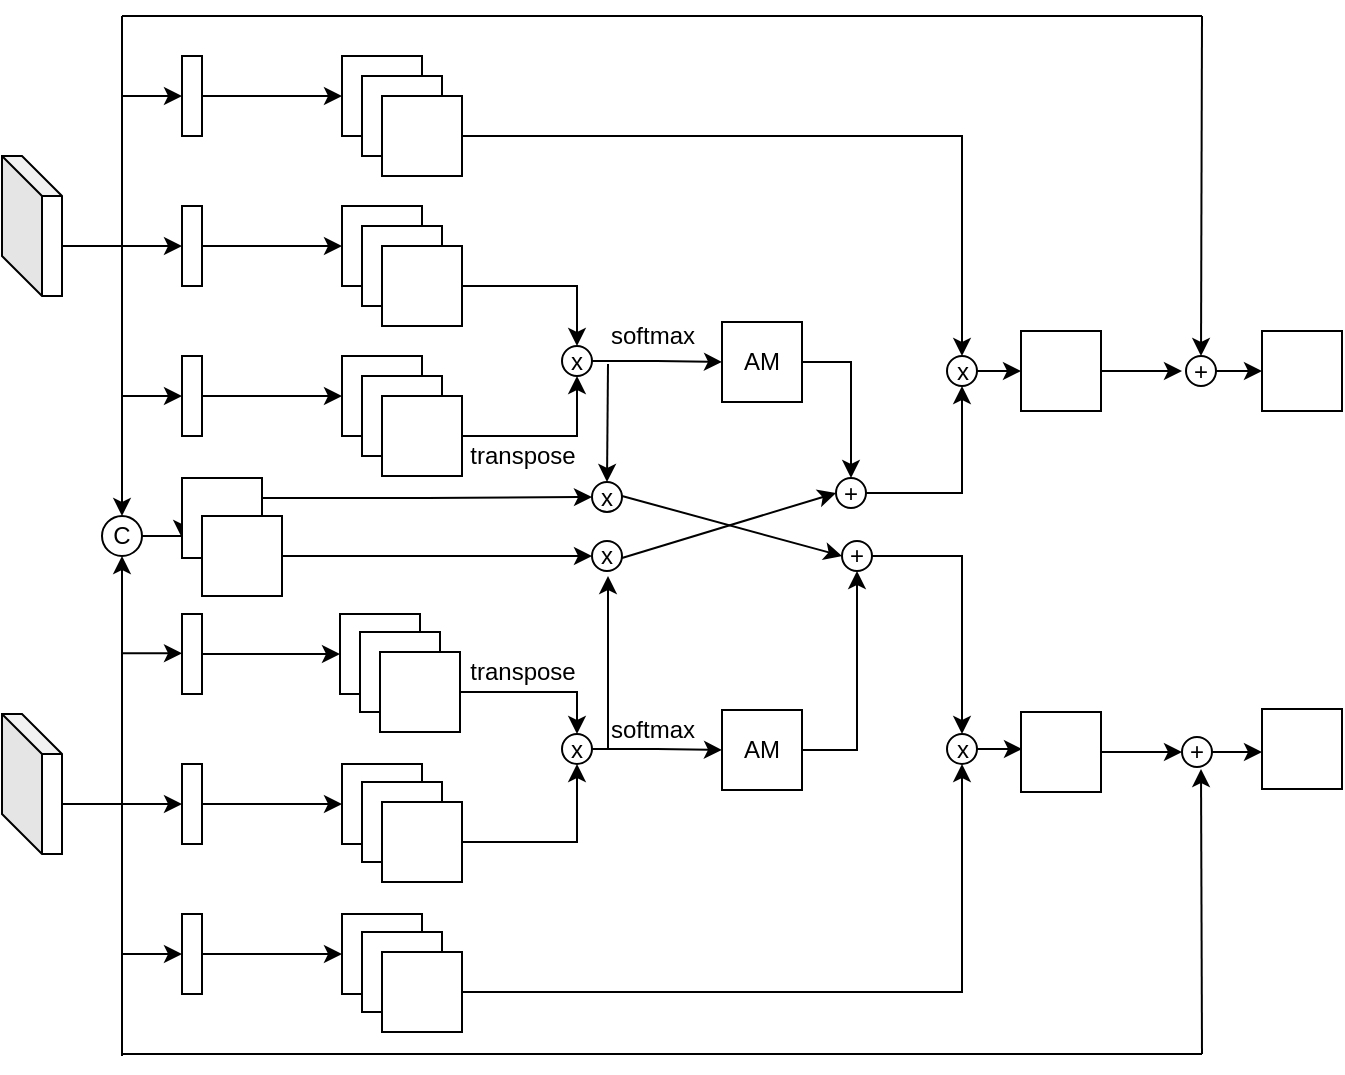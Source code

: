 <mxfile version="14.9.1" type="github">
  <diagram id="Hg29x2jKguc3GUBoEkOg" name="Page-1">
    <mxGraphModel dx="902" dy="600" grid="1" gridSize="10" guides="1" tooltips="1" connect="1" arrows="1" fold="1" page="1" pageScale="1" pageWidth="827" pageHeight="1169" math="0" shadow="0">
      <root>
        <mxCell id="0" />
        <mxCell id="1" parent="0" />
        <mxCell id="86h3Sp3e8O8lxsLSVH4I-10" style="edgeStyle=orthogonalEdgeStyle;rounded=0;orthogonalLoop=1;jettySize=auto;html=1;exitX=0;exitY=0;exitDx=30;exitDy=45;exitPerimeter=0;" edge="1" parent="1" source="86h3Sp3e8O8lxsLSVH4I-1">
          <mxGeometry relative="1" as="geometry">
            <mxPoint x="170" y="135" as="targetPoint" />
          </mxGeometry>
        </mxCell>
        <mxCell id="86h3Sp3e8O8lxsLSVH4I-1" value="" style="shape=cube;whiteSpace=wrap;html=1;boundedLbl=1;backgroundOutline=1;darkOpacity=0.05;darkOpacity2=0.1;" vertex="1" parent="1">
          <mxGeometry x="80" y="90" width="30" height="70" as="geometry" />
        </mxCell>
        <mxCell id="86h3Sp3e8O8lxsLSVH4I-9" style="edgeStyle=orthogonalEdgeStyle;rounded=0;orthogonalLoop=1;jettySize=auto;html=1;exitX=0;exitY=0;exitDx=30;exitDy=45;exitPerimeter=0;entryX=0;entryY=0.5;entryDx=0;entryDy=0;" edge="1" parent="1" source="86h3Sp3e8O8lxsLSVH4I-2">
          <mxGeometry relative="1" as="geometry">
            <mxPoint x="170" y="414.0" as="targetPoint" />
          </mxGeometry>
        </mxCell>
        <mxCell id="86h3Sp3e8O8lxsLSVH4I-2" value="" style="shape=cube;whiteSpace=wrap;html=1;boundedLbl=1;backgroundOutline=1;darkOpacity=0.05;darkOpacity2=0.1;" vertex="1" parent="1">
          <mxGeometry x="80" y="369" width="30" height="70" as="geometry" />
        </mxCell>
        <mxCell id="86h3Sp3e8O8lxsLSVH4I-12" value="" style="endArrow=classic;html=1;" edge="1" parent="1" target="86h3Sp3e8O8lxsLSVH4I-20">
          <mxGeometry width="50" height="50" relative="1" as="geometry">
            <mxPoint x="140" y="60" as="sourcePoint" />
            <mxPoint x="170" y="60" as="targetPoint" />
          </mxGeometry>
        </mxCell>
        <mxCell id="86h3Sp3e8O8lxsLSVH4I-13" value="" style="endArrow=classic;html=1;entryX=0;entryY=0.5;entryDx=0;entryDy=0;" edge="1" parent="1">
          <mxGeometry width="50" height="50" relative="1" as="geometry">
            <mxPoint x="140" y="489" as="sourcePoint" />
            <mxPoint x="170" y="489.0" as="targetPoint" />
          </mxGeometry>
        </mxCell>
        <mxCell id="86h3Sp3e8O8lxsLSVH4I-14" value="" style="endArrow=classic;html=1;entryX=0;entryY=0.5;entryDx=0;entryDy=0;" edge="1" parent="1">
          <mxGeometry width="50" height="50" relative="1" as="geometry">
            <mxPoint x="140" y="210" as="sourcePoint" />
            <mxPoint x="170" y="210.0" as="targetPoint" />
          </mxGeometry>
        </mxCell>
        <mxCell id="86h3Sp3e8O8lxsLSVH4I-15" value="" style="endArrow=classic;html=1;entryX=0;entryY=0.5;entryDx=0;entryDy=0;" edge="1" parent="1">
          <mxGeometry width="50" height="50" relative="1" as="geometry">
            <mxPoint x="140" y="338.66" as="sourcePoint" />
            <mxPoint x="170" y="338.66" as="targetPoint" />
          </mxGeometry>
        </mxCell>
        <mxCell id="86h3Sp3e8O8lxsLSVH4I-16" value="" style="endArrow=classic;html=1;" edge="1" parent="1">
          <mxGeometry width="50" height="50" relative="1" as="geometry">
            <mxPoint x="140" y="20" as="sourcePoint" />
            <mxPoint x="140" y="270" as="targetPoint" />
          </mxGeometry>
        </mxCell>
        <mxCell id="86h3Sp3e8O8lxsLSVH4I-17" value="" style="endArrow=classic;html=1;" edge="1" parent="1">
          <mxGeometry width="50" height="50" relative="1" as="geometry">
            <mxPoint x="140" y="540" as="sourcePoint" />
            <mxPoint x="140" y="290" as="targetPoint" />
          </mxGeometry>
        </mxCell>
        <mxCell id="86h3Sp3e8O8lxsLSVH4I-87" style="edgeStyle=orthogonalEdgeStyle;rounded=0;orthogonalLoop=1;jettySize=auto;html=1;exitX=1;exitY=0.5;exitDx=0;exitDy=0;entryX=0;entryY=0.75;entryDx=0;entryDy=0;" edge="1" parent="1" source="86h3Sp3e8O8lxsLSVH4I-18" target="86h3Sp3e8O8lxsLSVH4I-69">
          <mxGeometry relative="1" as="geometry" />
        </mxCell>
        <mxCell id="86h3Sp3e8O8lxsLSVH4I-18" value="C" style="ellipse;whiteSpace=wrap;html=1;aspect=fixed;" vertex="1" parent="1">
          <mxGeometry x="130" y="270" width="20" height="20" as="geometry" />
        </mxCell>
        <mxCell id="86h3Sp3e8O8lxsLSVH4I-67" style="edgeStyle=orthogonalEdgeStyle;rounded=0;orthogonalLoop=1;jettySize=auto;html=1;exitX=1;exitY=0.5;exitDx=0;exitDy=0;entryX=0;entryY=0.5;entryDx=0;entryDy=0;" edge="1" parent="1" source="86h3Sp3e8O8lxsLSVH4I-19" target="86h3Sp3e8O8lxsLSVH4I-63">
          <mxGeometry relative="1" as="geometry" />
        </mxCell>
        <mxCell id="86h3Sp3e8O8lxsLSVH4I-19" value="x" style="ellipse;whiteSpace=wrap;html=1;aspect=fixed;" vertex="1" parent="1">
          <mxGeometry x="360" y="185" width="15" height="15" as="geometry" />
        </mxCell>
        <mxCell id="86h3Sp3e8O8lxsLSVH4I-31" style="edgeStyle=orthogonalEdgeStyle;rounded=0;orthogonalLoop=1;jettySize=auto;html=1;exitX=1;exitY=0.5;exitDx=0;exitDy=0;entryX=0;entryY=0.5;entryDx=0;entryDy=0;" edge="1" parent="1" source="86h3Sp3e8O8lxsLSVH4I-20" target="86h3Sp3e8O8lxsLSVH4I-27">
          <mxGeometry relative="1" as="geometry" />
        </mxCell>
        <mxCell id="86h3Sp3e8O8lxsLSVH4I-20" value="" style="rounded=0;whiteSpace=wrap;html=1;" vertex="1" parent="1">
          <mxGeometry x="170" y="40" width="10" height="40" as="geometry" />
        </mxCell>
        <mxCell id="86h3Sp3e8O8lxsLSVH4I-39" style="edgeStyle=orthogonalEdgeStyle;rounded=0;orthogonalLoop=1;jettySize=auto;html=1;exitX=1;exitY=0.5;exitDx=0;exitDy=0;entryX=0;entryY=0.5;entryDx=0;entryDy=0;" edge="1" parent="1" source="86h3Sp3e8O8lxsLSVH4I-22" target="86h3Sp3e8O8lxsLSVH4I-32">
          <mxGeometry relative="1" as="geometry" />
        </mxCell>
        <mxCell id="86h3Sp3e8O8lxsLSVH4I-22" value="" style="rounded=0;whiteSpace=wrap;html=1;" vertex="1" parent="1">
          <mxGeometry x="170" y="115" width="10" height="40" as="geometry" />
        </mxCell>
        <mxCell id="86h3Sp3e8O8lxsLSVH4I-38" style="edgeStyle=orthogonalEdgeStyle;rounded=0;orthogonalLoop=1;jettySize=auto;html=1;exitX=1;exitY=0.5;exitDx=0;exitDy=0;entryX=0;entryY=0.5;entryDx=0;entryDy=0;" edge="1" parent="1" source="86h3Sp3e8O8lxsLSVH4I-23" target="86h3Sp3e8O8lxsLSVH4I-35">
          <mxGeometry relative="1" as="geometry" />
        </mxCell>
        <mxCell id="86h3Sp3e8O8lxsLSVH4I-23" value="" style="rounded=0;whiteSpace=wrap;html=1;" vertex="1" parent="1">
          <mxGeometry x="170" y="190" width="10" height="40" as="geometry" />
        </mxCell>
        <mxCell id="86h3Sp3e8O8lxsLSVH4I-53" style="edgeStyle=orthogonalEdgeStyle;rounded=0;orthogonalLoop=1;jettySize=auto;html=1;exitX=1;exitY=0.5;exitDx=0;exitDy=0;entryX=0;entryY=0.5;entryDx=0;entryDy=0;" edge="1" parent="1" source="86h3Sp3e8O8lxsLSVH4I-24" target="86h3Sp3e8O8lxsLSVH4I-43">
          <mxGeometry relative="1" as="geometry" />
        </mxCell>
        <mxCell id="86h3Sp3e8O8lxsLSVH4I-24" value="" style="rounded=0;whiteSpace=wrap;html=1;" vertex="1" parent="1">
          <mxGeometry x="170" y="319" width="10" height="40" as="geometry" />
        </mxCell>
        <mxCell id="86h3Sp3e8O8lxsLSVH4I-54" style="edgeStyle=orthogonalEdgeStyle;rounded=0;orthogonalLoop=1;jettySize=auto;html=1;exitX=1;exitY=0.5;exitDx=0;exitDy=0;entryX=0;entryY=0.5;entryDx=0;entryDy=0;" edge="1" parent="1" source="86h3Sp3e8O8lxsLSVH4I-25" target="86h3Sp3e8O8lxsLSVH4I-46">
          <mxGeometry relative="1" as="geometry" />
        </mxCell>
        <mxCell id="86h3Sp3e8O8lxsLSVH4I-25" value="" style="rounded=0;whiteSpace=wrap;html=1;" vertex="1" parent="1">
          <mxGeometry x="170" y="394" width="10" height="40" as="geometry" />
        </mxCell>
        <mxCell id="86h3Sp3e8O8lxsLSVH4I-55" style="edgeStyle=orthogonalEdgeStyle;rounded=0;orthogonalLoop=1;jettySize=auto;html=1;exitX=1;exitY=0.5;exitDx=0;exitDy=0;entryX=0;entryY=0.5;entryDx=0;entryDy=0;" edge="1" parent="1" source="86h3Sp3e8O8lxsLSVH4I-26" target="86h3Sp3e8O8lxsLSVH4I-49">
          <mxGeometry relative="1" as="geometry" />
        </mxCell>
        <mxCell id="86h3Sp3e8O8lxsLSVH4I-26" value="" style="rounded=0;whiteSpace=wrap;html=1;" vertex="1" parent="1">
          <mxGeometry x="170" y="469" width="10" height="40" as="geometry" />
        </mxCell>
        <mxCell id="86h3Sp3e8O8lxsLSVH4I-27" value="" style="whiteSpace=wrap;html=1;aspect=fixed;" vertex="1" parent="1">
          <mxGeometry x="250" y="40" width="40" height="40" as="geometry" />
        </mxCell>
        <mxCell id="86h3Sp3e8O8lxsLSVH4I-29" value="" style="whiteSpace=wrap;html=1;aspect=fixed;" vertex="1" parent="1">
          <mxGeometry x="260" y="50" width="40" height="40" as="geometry" />
        </mxCell>
        <mxCell id="86h3Sp3e8O8lxsLSVH4I-78" style="edgeStyle=orthogonalEdgeStyle;rounded=0;orthogonalLoop=1;jettySize=auto;html=1;exitX=1;exitY=0.5;exitDx=0;exitDy=0;entryX=0.5;entryY=0;entryDx=0;entryDy=0;" edge="1" parent="1" source="86h3Sp3e8O8lxsLSVH4I-30" target="86h3Sp3e8O8lxsLSVH4I-76">
          <mxGeometry relative="1" as="geometry">
            <mxPoint x="460" y="110" as="targetPoint" />
          </mxGeometry>
        </mxCell>
        <mxCell id="86h3Sp3e8O8lxsLSVH4I-30" value="" style="whiteSpace=wrap;html=1;aspect=fixed;" vertex="1" parent="1">
          <mxGeometry x="270" y="60" width="40" height="40" as="geometry" />
        </mxCell>
        <mxCell id="86h3Sp3e8O8lxsLSVH4I-32" value="" style="whiteSpace=wrap;html=1;aspect=fixed;" vertex="1" parent="1">
          <mxGeometry x="250" y="115" width="40" height="40" as="geometry" />
        </mxCell>
        <mxCell id="86h3Sp3e8O8lxsLSVH4I-33" value="" style="whiteSpace=wrap;html=1;aspect=fixed;" vertex="1" parent="1">
          <mxGeometry x="260" y="125" width="40" height="40" as="geometry" />
        </mxCell>
        <mxCell id="86h3Sp3e8O8lxsLSVH4I-41" style="edgeStyle=orthogonalEdgeStyle;rounded=0;orthogonalLoop=1;jettySize=auto;html=1;exitX=1;exitY=0.5;exitDx=0;exitDy=0;entryX=0.5;entryY=0;entryDx=0;entryDy=0;" edge="1" parent="1" source="86h3Sp3e8O8lxsLSVH4I-34" target="86h3Sp3e8O8lxsLSVH4I-19">
          <mxGeometry relative="1" as="geometry" />
        </mxCell>
        <mxCell id="86h3Sp3e8O8lxsLSVH4I-34" value="" style="whiteSpace=wrap;html=1;aspect=fixed;" vertex="1" parent="1">
          <mxGeometry x="270" y="135" width="40" height="40" as="geometry" />
        </mxCell>
        <mxCell id="86h3Sp3e8O8lxsLSVH4I-35" value="" style="whiteSpace=wrap;html=1;aspect=fixed;" vertex="1" parent="1">
          <mxGeometry x="250" y="190" width="40" height="40" as="geometry" />
        </mxCell>
        <mxCell id="86h3Sp3e8O8lxsLSVH4I-36" value="" style="whiteSpace=wrap;html=1;aspect=fixed;" vertex="1" parent="1">
          <mxGeometry x="260" y="200" width="40" height="40" as="geometry" />
        </mxCell>
        <mxCell id="86h3Sp3e8O8lxsLSVH4I-42" style="edgeStyle=orthogonalEdgeStyle;rounded=0;orthogonalLoop=1;jettySize=auto;html=1;exitX=1;exitY=0.5;exitDx=0;exitDy=0;entryX=0.5;entryY=1;entryDx=0;entryDy=0;" edge="1" parent="1" source="86h3Sp3e8O8lxsLSVH4I-37" target="86h3Sp3e8O8lxsLSVH4I-19">
          <mxGeometry relative="1" as="geometry" />
        </mxCell>
        <mxCell id="86h3Sp3e8O8lxsLSVH4I-37" value="" style="whiteSpace=wrap;html=1;aspect=fixed;" vertex="1" parent="1">
          <mxGeometry x="270" y="210" width="40" height="40" as="geometry" />
        </mxCell>
        <mxCell id="86h3Sp3e8O8lxsLSVH4I-43" value="" style="whiteSpace=wrap;html=1;aspect=fixed;" vertex="1" parent="1">
          <mxGeometry x="249" y="319" width="40" height="40" as="geometry" />
        </mxCell>
        <mxCell id="86h3Sp3e8O8lxsLSVH4I-44" value="" style="whiteSpace=wrap;html=1;aspect=fixed;" vertex="1" parent="1">
          <mxGeometry x="259" y="328" width="40" height="40" as="geometry" />
        </mxCell>
        <mxCell id="86h3Sp3e8O8lxsLSVH4I-57" style="edgeStyle=orthogonalEdgeStyle;rounded=0;orthogonalLoop=1;jettySize=auto;html=1;exitX=1;exitY=0.5;exitDx=0;exitDy=0;entryX=0.5;entryY=0;entryDx=0;entryDy=0;" edge="1" parent="1" source="86h3Sp3e8O8lxsLSVH4I-45" target="86h3Sp3e8O8lxsLSVH4I-56">
          <mxGeometry relative="1" as="geometry" />
        </mxCell>
        <mxCell id="86h3Sp3e8O8lxsLSVH4I-45" value="" style="whiteSpace=wrap;html=1;aspect=fixed;" vertex="1" parent="1">
          <mxGeometry x="269" y="338" width="40" height="40" as="geometry" />
        </mxCell>
        <mxCell id="86h3Sp3e8O8lxsLSVH4I-46" value="" style="whiteSpace=wrap;html=1;aspect=fixed;" vertex="1" parent="1">
          <mxGeometry x="250" y="394" width="40" height="40" as="geometry" />
        </mxCell>
        <mxCell id="86h3Sp3e8O8lxsLSVH4I-47" value="" style="whiteSpace=wrap;html=1;aspect=fixed;" vertex="1" parent="1">
          <mxGeometry x="260" y="403" width="40" height="40" as="geometry" />
        </mxCell>
        <mxCell id="86h3Sp3e8O8lxsLSVH4I-58" style="edgeStyle=orthogonalEdgeStyle;rounded=0;orthogonalLoop=1;jettySize=auto;html=1;exitX=1;exitY=0.5;exitDx=0;exitDy=0;entryX=0.5;entryY=1;entryDx=0;entryDy=0;" edge="1" parent="1" source="86h3Sp3e8O8lxsLSVH4I-48" target="86h3Sp3e8O8lxsLSVH4I-56">
          <mxGeometry relative="1" as="geometry" />
        </mxCell>
        <mxCell id="86h3Sp3e8O8lxsLSVH4I-48" value="" style="whiteSpace=wrap;html=1;aspect=fixed;" vertex="1" parent="1">
          <mxGeometry x="270" y="413" width="40" height="40" as="geometry" />
        </mxCell>
        <mxCell id="86h3Sp3e8O8lxsLSVH4I-49" value="" style="whiteSpace=wrap;html=1;aspect=fixed;" vertex="1" parent="1">
          <mxGeometry x="250" y="469" width="40" height="40" as="geometry" />
        </mxCell>
        <mxCell id="86h3Sp3e8O8lxsLSVH4I-50" value="" style="whiteSpace=wrap;html=1;aspect=fixed;" vertex="1" parent="1">
          <mxGeometry x="260" y="478" width="40" height="40" as="geometry" />
        </mxCell>
        <mxCell id="86h3Sp3e8O8lxsLSVH4I-103" style="edgeStyle=orthogonalEdgeStyle;rounded=0;orthogonalLoop=1;jettySize=auto;html=1;exitX=1;exitY=0.5;exitDx=0;exitDy=0;entryX=0.5;entryY=1;entryDx=0;entryDy=0;" edge="1" parent="1" source="86h3Sp3e8O8lxsLSVH4I-51" target="86h3Sp3e8O8lxsLSVH4I-102">
          <mxGeometry relative="1" as="geometry" />
        </mxCell>
        <mxCell id="86h3Sp3e8O8lxsLSVH4I-51" value="" style="whiteSpace=wrap;html=1;aspect=fixed;" vertex="1" parent="1">
          <mxGeometry x="270" y="488" width="40" height="40" as="geometry" />
        </mxCell>
        <mxCell id="86h3Sp3e8O8lxsLSVH4I-68" style="edgeStyle=orthogonalEdgeStyle;rounded=0;orthogonalLoop=1;jettySize=auto;html=1;exitX=1;exitY=0.5;exitDx=0;exitDy=0;entryX=0;entryY=0.5;entryDx=0;entryDy=0;" edge="1" parent="1" source="86h3Sp3e8O8lxsLSVH4I-56" target="86h3Sp3e8O8lxsLSVH4I-65">
          <mxGeometry relative="1" as="geometry" />
        </mxCell>
        <mxCell id="86h3Sp3e8O8lxsLSVH4I-56" value="x" style="ellipse;whiteSpace=wrap;html=1;aspect=fixed;" vertex="1" parent="1">
          <mxGeometry x="360" y="379" width="15" height="15" as="geometry" />
        </mxCell>
        <mxCell id="86h3Sp3e8O8lxsLSVH4I-59" value="transpose" style="text;html=1;resizable=0;autosize=1;align=center;verticalAlign=middle;points=[];fillColor=none;strokeColor=none;rounded=0;" vertex="1" parent="1">
          <mxGeometry x="305" y="230" width="70" height="20" as="geometry" />
        </mxCell>
        <mxCell id="86h3Sp3e8O8lxsLSVH4I-60" value="transpose" style="text;html=1;resizable=0;autosize=1;align=center;verticalAlign=middle;points=[];fillColor=none;strokeColor=none;rounded=0;" vertex="1" parent="1">
          <mxGeometry x="305" y="338" width="70" height="20" as="geometry" />
        </mxCell>
        <mxCell id="86h3Sp3e8O8lxsLSVH4I-62" value="softmax" style="text;html=1;resizable=0;autosize=1;align=center;verticalAlign=middle;points=[];fillColor=none;strokeColor=none;rounded=0;" vertex="1" parent="1">
          <mxGeometry x="375" y="170" width="60" height="20" as="geometry" />
        </mxCell>
        <mxCell id="86h3Sp3e8O8lxsLSVH4I-96" style="edgeStyle=orthogonalEdgeStyle;rounded=0;orthogonalLoop=1;jettySize=auto;html=1;exitX=1;exitY=0.5;exitDx=0;exitDy=0;entryX=0.5;entryY=0;entryDx=0;entryDy=0;" edge="1" parent="1" source="86h3Sp3e8O8lxsLSVH4I-63" target="86h3Sp3e8O8lxsLSVH4I-91">
          <mxGeometry relative="1" as="geometry" />
        </mxCell>
        <mxCell id="86h3Sp3e8O8lxsLSVH4I-63" value="AM" style="whiteSpace=wrap;html=1;aspect=fixed;" vertex="1" parent="1">
          <mxGeometry x="440" y="173" width="40" height="40" as="geometry" />
        </mxCell>
        <mxCell id="86h3Sp3e8O8lxsLSVH4I-98" style="edgeStyle=orthogonalEdgeStyle;rounded=0;orthogonalLoop=1;jettySize=auto;html=1;exitX=1;exitY=0.5;exitDx=0;exitDy=0;entryX=0.5;entryY=1;entryDx=0;entryDy=0;" edge="1" parent="1" source="86h3Sp3e8O8lxsLSVH4I-65" target="86h3Sp3e8O8lxsLSVH4I-97">
          <mxGeometry relative="1" as="geometry" />
        </mxCell>
        <mxCell id="86h3Sp3e8O8lxsLSVH4I-65" value="AM" style="whiteSpace=wrap;html=1;aspect=fixed;" vertex="1" parent="1">
          <mxGeometry x="440" y="367" width="40" height="40" as="geometry" />
        </mxCell>
        <mxCell id="86h3Sp3e8O8lxsLSVH4I-66" value="softmax" style="text;html=1;resizable=0;autosize=1;align=center;verticalAlign=middle;points=[];fillColor=none;strokeColor=none;rounded=0;" vertex="1" parent="1">
          <mxGeometry x="375" y="367" width="60" height="20" as="geometry" />
        </mxCell>
        <mxCell id="86h3Sp3e8O8lxsLSVH4I-88" style="edgeStyle=orthogonalEdgeStyle;rounded=0;orthogonalLoop=1;jettySize=auto;html=1;exitX=1;exitY=0.25;exitDx=0;exitDy=0;entryX=0;entryY=0.5;entryDx=0;entryDy=0;" edge="1" parent="1" source="86h3Sp3e8O8lxsLSVH4I-69" target="86h3Sp3e8O8lxsLSVH4I-84">
          <mxGeometry relative="1" as="geometry">
            <mxPoint x="370" y="260.833" as="targetPoint" />
          </mxGeometry>
        </mxCell>
        <mxCell id="86h3Sp3e8O8lxsLSVH4I-69" value="" style="whiteSpace=wrap;html=1;aspect=fixed;" vertex="1" parent="1">
          <mxGeometry x="170" y="251" width="40" height="40" as="geometry" />
        </mxCell>
        <mxCell id="86h3Sp3e8O8lxsLSVH4I-79" style="edgeStyle=orthogonalEdgeStyle;rounded=0;orthogonalLoop=1;jettySize=auto;html=1;exitX=1;exitY=0.5;exitDx=0;exitDy=0;" edge="1" parent="1" source="86h3Sp3e8O8lxsLSVH4I-71" target="86h3Sp3e8O8lxsLSVH4I-72">
          <mxGeometry relative="1" as="geometry" />
        </mxCell>
        <mxCell id="86h3Sp3e8O8lxsLSVH4I-71" value="" style="whiteSpace=wrap;html=1;aspect=fixed;" vertex="1" parent="1">
          <mxGeometry x="180" y="270" width="40" height="40" as="geometry" />
        </mxCell>
        <mxCell id="86h3Sp3e8O8lxsLSVH4I-72" value="x" style="ellipse;whiteSpace=wrap;html=1;aspect=fixed;" vertex="1" parent="1">
          <mxGeometry x="375" y="282.5" width="15" height="15" as="geometry" />
        </mxCell>
        <mxCell id="86h3Sp3e8O8lxsLSVH4I-122" style="edgeStyle=orthogonalEdgeStyle;rounded=0;orthogonalLoop=1;jettySize=auto;html=1;exitX=1;exitY=0.5;exitDx=0;exitDy=0;entryX=0;entryY=0.5;entryDx=0;entryDy=0;" edge="1" parent="1" source="86h3Sp3e8O8lxsLSVH4I-76" target="86h3Sp3e8O8lxsLSVH4I-121">
          <mxGeometry relative="1" as="geometry" />
        </mxCell>
        <mxCell id="86h3Sp3e8O8lxsLSVH4I-76" value="x" style="ellipse;whiteSpace=wrap;html=1;aspect=fixed;" vertex="1" parent="1">
          <mxGeometry x="552.5" y="190" width="15" height="15" as="geometry" />
        </mxCell>
        <mxCell id="86h3Sp3e8O8lxsLSVH4I-84" value="x" style="ellipse;whiteSpace=wrap;html=1;aspect=fixed;" vertex="1" parent="1">
          <mxGeometry x="375" y="253" width="15" height="15" as="geometry" />
        </mxCell>
        <mxCell id="86h3Sp3e8O8lxsLSVH4I-90" value="" style="endArrow=classic;html=1;" edge="1" parent="1">
          <mxGeometry width="50" height="50" relative="1" as="geometry">
            <mxPoint x="383" y="386" as="sourcePoint" />
            <mxPoint x="383" y="300" as="targetPoint" />
          </mxGeometry>
        </mxCell>
        <mxCell id="86h3Sp3e8O8lxsLSVH4I-101" style="edgeStyle=orthogonalEdgeStyle;rounded=0;orthogonalLoop=1;jettySize=auto;html=1;exitX=1;exitY=0.5;exitDx=0;exitDy=0;entryX=0.5;entryY=1;entryDx=0;entryDy=0;" edge="1" parent="1" source="86h3Sp3e8O8lxsLSVH4I-91" target="86h3Sp3e8O8lxsLSVH4I-76">
          <mxGeometry relative="1" as="geometry" />
        </mxCell>
        <mxCell id="86h3Sp3e8O8lxsLSVH4I-91" value="+" style="ellipse;whiteSpace=wrap;html=1;aspect=fixed;" vertex="1" parent="1">
          <mxGeometry x="497" y="251" width="15" height="15" as="geometry" />
        </mxCell>
        <mxCell id="86h3Sp3e8O8lxsLSVH4I-94" value="" style="endArrow=classic;html=1;entryX=0.5;entryY=0;entryDx=0;entryDy=0;" edge="1" parent="1" target="86h3Sp3e8O8lxsLSVH4I-84">
          <mxGeometry width="50" height="50" relative="1" as="geometry">
            <mxPoint x="383" y="194" as="sourcePoint" />
            <mxPoint x="360" y="240" as="targetPoint" />
          </mxGeometry>
        </mxCell>
        <mxCell id="86h3Sp3e8O8lxsLSVH4I-104" style="edgeStyle=orthogonalEdgeStyle;rounded=0;orthogonalLoop=1;jettySize=auto;html=1;exitX=1;exitY=0.5;exitDx=0;exitDy=0;entryX=0.5;entryY=0;entryDx=0;entryDy=0;" edge="1" parent="1" source="86h3Sp3e8O8lxsLSVH4I-97" target="86h3Sp3e8O8lxsLSVH4I-102">
          <mxGeometry relative="1" as="geometry" />
        </mxCell>
        <mxCell id="86h3Sp3e8O8lxsLSVH4I-97" value="+" style="ellipse;whiteSpace=wrap;html=1;aspect=fixed;" vertex="1" parent="1">
          <mxGeometry x="500" y="282.5" width="15" height="15" as="geometry" />
        </mxCell>
        <mxCell id="86h3Sp3e8O8lxsLSVH4I-99" value="" style="endArrow=classic;html=1;entryX=0;entryY=0.5;entryDx=0;entryDy=0;" edge="1" parent="1" target="86h3Sp3e8O8lxsLSVH4I-91">
          <mxGeometry width="50" height="50" relative="1" as="geometry">
            <mxPoint x="390" y="291" as="sourcePoint" />
            <mxPoint x="440" y="241" as="targetPoint" />
          </mxGeometry>
        </mxCell>
        <mxCell id="86h3Sp3e8O8lxsLSVH4I-100" value="" style="endArrow=classic;html=1;entryX=0;entryY=0.5;entryDx=0;entryDy=0;" edge="1" parent="1" target="86h3Sp3e8O8lxsLSVH4I-97">
          <mxGeometry width="50" height="50" relative="1" as="geometry">
            <mxPoint x="390" y="260" as="sourcePoint" />
            <mxPoint x="440" y="210" as="targetPoint" />
          </mxGeometry>
        </mxCell>
        <mxCell id="86h3Sp3e8O8lxsLSVH4I-118" style="edgeStyle=orthogonalEdgeStyle;rounded=0;orthogonalLoop=1;jettySize=auto;html=1;exitX=1;exitY=0.5;exitDx=0;exitDy=0;" edge="1" parent="1" source="86h3Sp3e8O8lxsLSVH4I-102">
          <mxGeometry relative="1" as="geometry">
            <mxPoint x="590" y="387" as="targetPoint" />
          </mxGeometry>
        </mxCell>
        <mxCell id="86h3Sp3e8O8lxsLSVH4I-102" value="x" style="ellipse;whiteSpace=wrap;html=1;aspect=fixed;" vertex="1" parent="1">
          <mxGeometry x="552.5" y="379" width="15" height="15" as="geometry" />
        </mxCell>
        <mxCell id="86h3Sp3e8O8lxsLSVH4I-107" value="" style="endArrow=none;html=1;" edge="1" parent="1">
          <mxGeometry width="50" height="50" relative="1" as="geometry">
            <mxPoint x="140" y="20" as="sourcePoint" />
            <mxPoint x="680" y="20" as="targetPoint" />
          </mxGeometry>
        </mxCell>
        <mxCell id="86h3Sp3e8O8lxsLSVH4I-125" style="edgeStyle=orthogonalEdgeStyle;rounded=0;orthogonalLoop=1;jettySize=auto;html=1;exitX=1;exitY=0.5;exitDx=0;exitDy=0;" edge="1" parent="1" source="86h3Sp3e8O8lxsLSVH4I-108">
          <mxGeometry relative="1" as="geometry">
            <mxPoint x="710" y="197.5" as="targetPoint" />
          </mxGeometry>
        </mxCell>
        <mxCell id="86h3Sp3e8O8lxsLSVH4I-108" value="+" style="ellipse;whiteSpace=wrap;html=1;aspect=fixed;" vertex="1" parent="1">
          <mxGeometry x="672" y="190" width="15" height="15" as="geometry" />
        </mxCell>
        <mxCell id="86h3Sp3e8O8lxsLSVH4I-109" value="" style="endArrow=classic;html=1;entryX=0.5;entryY=0;entryDx=0;entryDy=0;" edge="1" parent="1">
          <mxGeometry width="50" height="50" relative="1" as="geometry">
            <mxPoint x="680" y="20" as="sourcePoint" />
            <mxPoint x="679.5" y="190" as="targetPoint" />
          </mxGeometry>
        </mxCell>
        <mxCell id="86h3Sp3e8O8lxsLSVH4I-127" style="edgeStyle=orthogonalEdgeStyle;rounded=0;orthogonalLoop=1;jettySize=auto;html=1;exitX=1;exitY=0.5;exitDx=0;exitDy=0;" edge="1" parent="1" source="86h3Sp3e8O8lxsLSVH4I-111">
          <mxGeometry relative="1" as="geometry">
            <mxPoint x="710" y="388.167" as="targetPoint" />
          </mxGeometry>
        </mxCell>
        <mxCell id="86h3Sp3e8O8lxsLSVH4I-111" value="+" style="ellipse;whiteSpace=wrap;html=1;aspect=fixed;" vertex="1" parent="1">
          <mxGeometry x="670" y="380.5" width="15" height="15" as="geometry" />
        </mxCell>
        <mxCell id="86h3Sp3e8O8lxsLSVH4I-114" value="" style="endArrow=none;html=1;" edge="1" parent="1">
          <mxGeometry width="50" height="50" relative="1" as="geometry">
            <mxPoint x="140" y="539" as="sourcePoint" />
            <mxPoint x="680" y="539" as="targetPoint" />
          </mxGeometry>
        </mxCell>
        <mxCell id="86h3Sp3e8O8lxsLSVH4I-120" style="edgeStyle=orthogonalEdgeStyle;rounded=0;orthogonalLoop=1;jettySize=auto;html=1;exitX=1;exitY=0.5;exitDx=0;exitDy=0;entryX=0;entryY=0.5;entryDx=0;entryDy=0;" edge="1" parent="1" source="86h3Sp3e8O8lxsLSVH4I-116" target="86h3Sp3e8O8lxsLSVH4I-111">
          <mxGeometry relative="1" as="geometry" />
        </mxCell>
        <mxCell id="86h3Sp3e8O8lxsLSVH4I-116" value="" style="whiteSpace=wrap;html=1;aspect=fixed;" vertex="1" parent="1">
          <mxGeometry x="589.5" y="368" width="40" height="40" as="geometry" />
        </mxCell>
        <mxCell id="86h3Sp3e8O8lxsLSVH4I-119" value="" style="endArrow=classic;html=1;entryX=0.5;entryY=1;entryDx=0;entryDy=0;" edge="1" parent="1">
          <mxGeometry width="50" height="50" relative="1" as="geometry">
            <mxPoint x="680" y="539" as="sourcePoint" />
            <mxPoint x="679.5" y="396.5" as="targetPoint" />
          </mxGeometry>
        </mxCell>
        <mxCell id="86h3Sp3e8O8lxsLSVH4I-124" style="edgeStyle=orthogonalEdgeStyle;rounded=0;orthogonalLoop=1;jettySize=auto;html=1;exitX=1;exitY=0.5;exitDx=0;exitDy=0;" edge="1" parent="1" source="86h3Sp3e8O8lxsLSVH4I-121">
          <mxGeometry relative="1" as="geometry">
            <mxPoint x="670" y="197.5" as="targetPoint" />
          </mxGeometry>
        </mxCell>
        <mxCell id="86h3Sp3e8O8lxsLSVH4I-121" value="" style="whiteSpace=wrap;html=1;aspect=fixed;" vertex="1" parent="1">
          <mxGeometry x="589.5" y="177.5" width="40" height="40" as="geometry" />
        </mxCell>
        <mxCell id="86h3Sp3e8O8lxsLSVH4I-128" value="" style="whiteSpace=wrap;html=1;aspect=fixed;" vertex="1" parent="1">
          <mxGeometry x="710" y="177.5" width="40" height="40" as="geometry" />
        </mxCell>
        <mxCell id="86h3Sp3e8O8lxsLSVH4I-129" value="" style="whiteSpace=wrap;html=1;aspect=fixed;" vertex="1" parent="1">
          <mxGeometry x="710" y="366.5" width="40" height="40" as="geometry" />
        </mxCell>
      </root>
    </mxGraphModel>
  </diagram>
</mxfile>
